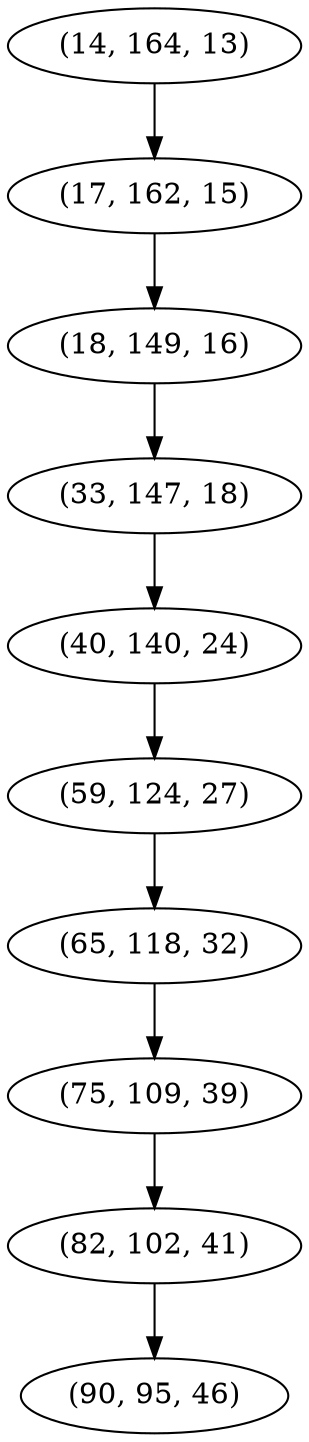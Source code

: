 digraph tree {
    "(14, 164, 13)";
    "(17, 162, 15)";
    "(18, 149, 16)";
    "(33, 147, 18)";
    "(40, 140, 24)";
    "(59, 124, 27)";
    "(65, 118, 32)";
    "(75, 109, 39)";
    "(82, 102, 41)";
    "(90, 95, 46)";
    "(14, 164, 13)" -> "(17, 162, 15)";
    "(17, 162, 15)" -> "(18, 149, 16)";
    "(18, 149, 16)" -> "(33, 147, 18)";
    "(33, 147, 18)" -> "(40, 140, 24)";
    "(40, 140, 24)" -> "(59, 124, 27)";
    "(59, 124, 27)" -> "(65, 118, 32)";
    "(65, 118, 32)" -> "(75, 109, 39)";
    "(75, 109, 39)" -> "(82, 102, 41)";
    "(82, 102, 41)" -> "(90, 95, 46)";
}

